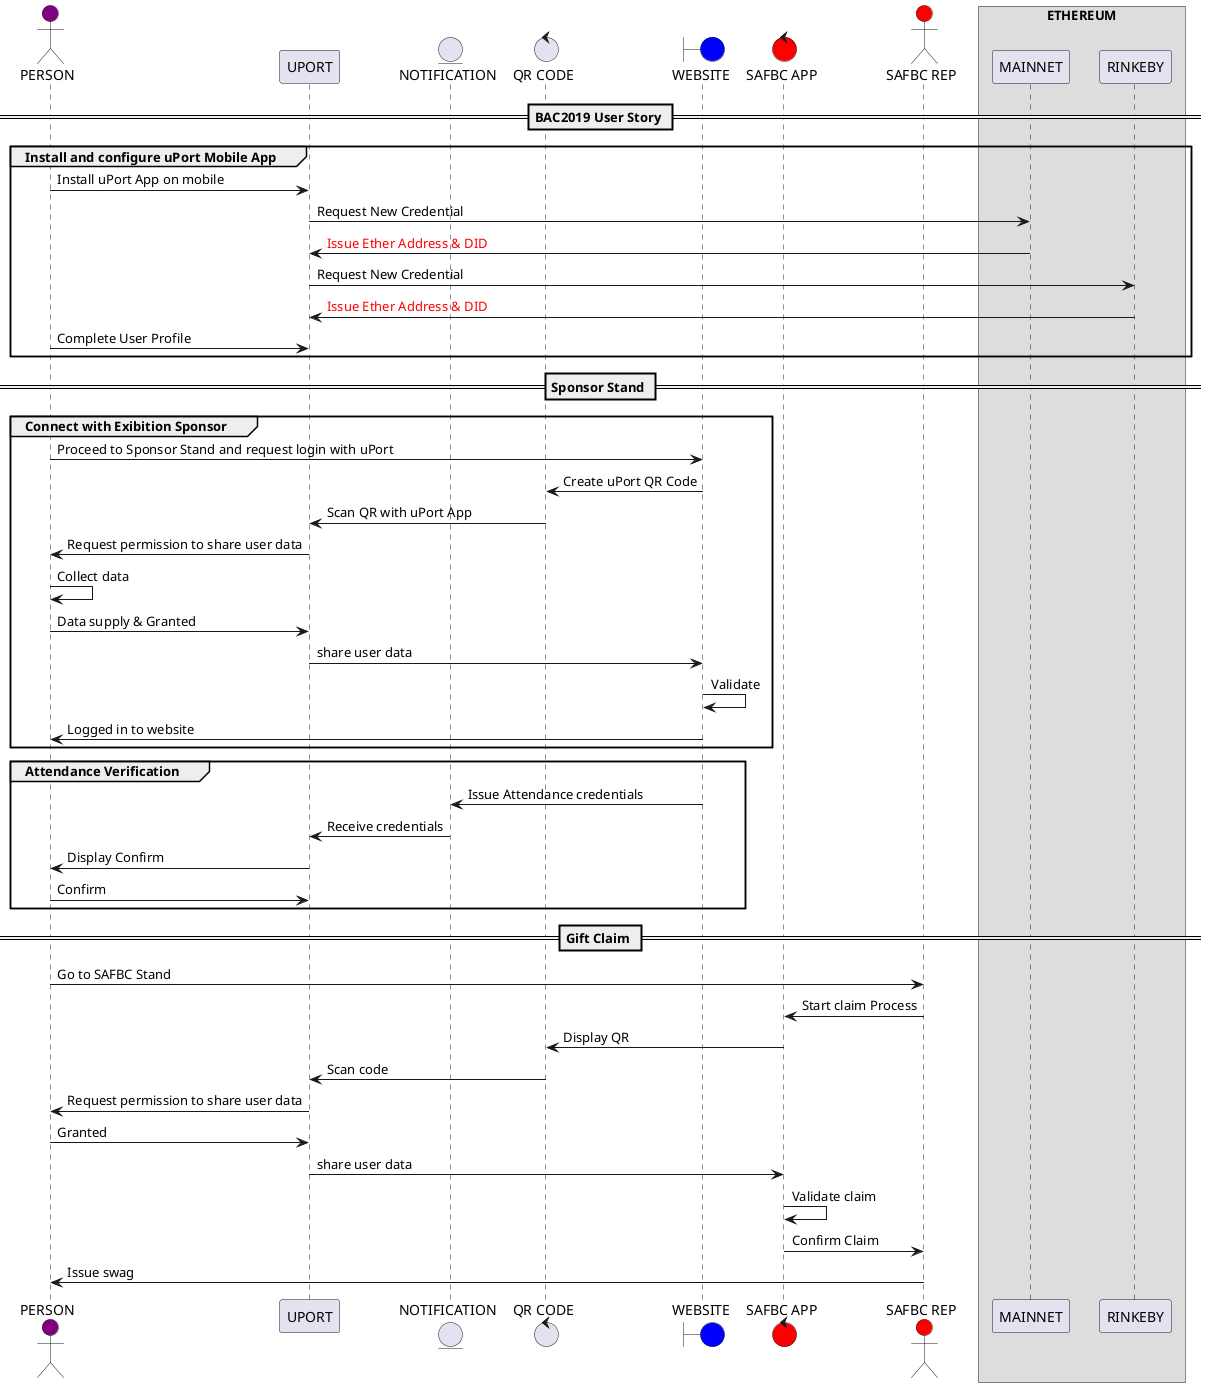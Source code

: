 @startuml
skinparam ParticipantPadding 10
skinparam BoxPadding 10


== BAC2019 User Story ==

group Install and configure uPort Mobile App

actor PERSON #purple
PERSON -> UPORT         : Install uPort App on mobile
entity NOTIFICATION
control "QR CODE" as QR
boundary WEBSITE #blue
control "SAFBC APP" as SAFBC #red
actor "SAFBC REP" as REP #red



box "ETHEREUM"
UPORT -> MAINNET #blue  : Request New Credential
MAINNET -> UPORT        : <color:red>Issue Ether Address & DID</color>
UPORT -> RINKEBY #grey  : Request New Credential
RINKEBY -> UPORT        : <color:red>Issue Ether Address & DID</color>
end box

PERSON -> UPORT : Complete User Profile
end group

== Sponsor Stand ==

group Connect with Exibition Sponsor
PERSON -> WEBSITE       : Proceed to Sponsor Stand and request login with uPort
WEBSITE -> QR           : Create uPort QR Code
QR -> UPORT             : Scan QR with uPort App
UPORT -> PERSON         : Request permission to share user data
PERSON -> PERSON        : Collect data
PERSON -> UPORT         : Data supply & Granted
UPORT -> WEBSITE        : share user data
WEBSITE -> WEBSITE      : Validate
WEBSITE -> PERSON       : Logged in to website
end group

group Attendance Verification

WEBSITE -> NOTIFICATION : Issue Attendance credentials
NOTIFICATION -> UPORT   : Receive credentials
UPORT -> PERSON         : Display Confirm
PERSON -> UPORT         : Confirm
end group

== Gift Claim ==

PERSON -> REP           : Go to SAFBC Stand
REP -> SAFBC            : Start claim Process
SAFBC -> QR             : Display QR
QR -> UPORT             : Scan code
UPORT -> PERSON         : Request permission to share user data
PERSON -> UPORT         : Granted
UPORT -> SAFBC          : share user data
SAFBC -> SAFBC          : Validate claim
SAFBC -> REP            : Confirm Claim
REP -> PERSON           : Issue swag


@enduml

